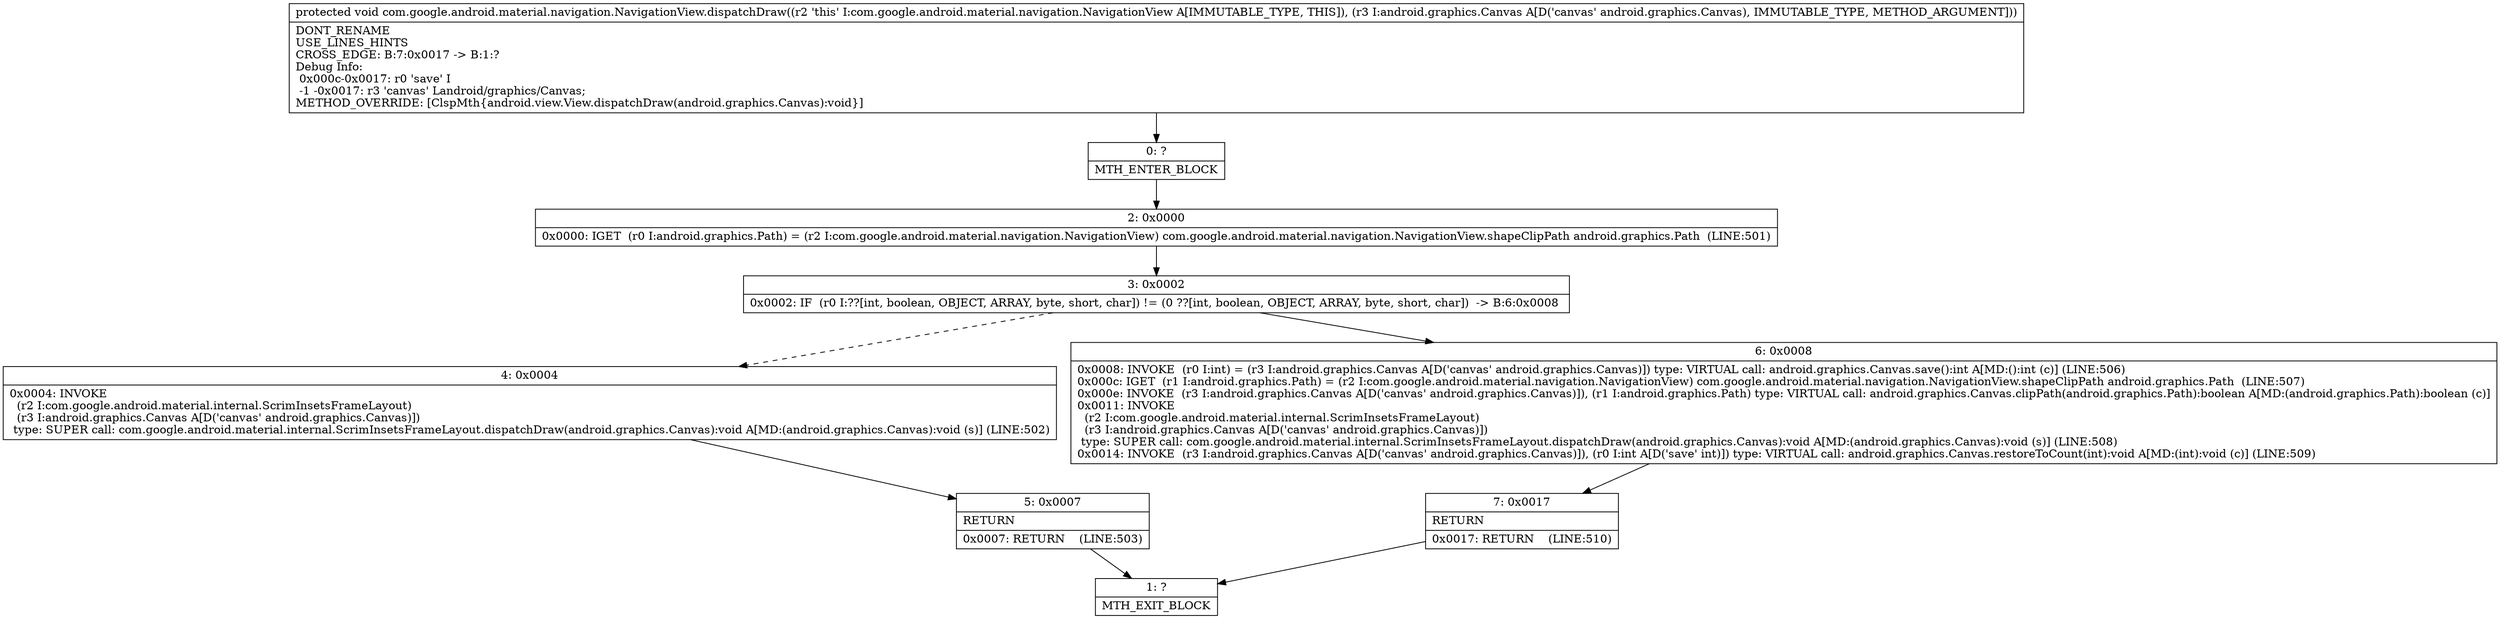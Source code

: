 digraph "CFG forcom.google.android.material.navigation.NavigationView.dispatchDraw(Landroid\/graphics\/Canvas;)V" {
Node_0 [shape=record,label="{0\:\ ?|MTH_ENTER_BLOCK\l}"];
Node_2 [shape=record,label="{2\:\ 0x0000|0x0000: IGET  (r0 I:android.graphics.Path) = (r2 I:com.google.android.material.navigation.NavigationView) com.google.android.material.navigation.NavigationView.shapeClipPath android.graphics.Path  (LINE:501)\l}"];
Node_3 [shape=record,label="{3\:\ 0x0002|0x0002: IF  (r0 I:??[int, boolean, OBJECT, ARRAY, byte, short, char]) != (0 ??[int, boolean, OBJECT, ARRAY, byte, short, char])  \-\> B:6:0x0008 \l}"];
Node_4 [shape=record,label="{4\:\ 0x0004|0x0004: INVOKE  \l  (r2 I:com.google.android.material.internal.ScrimInsetsFrameLayout)\l  (r3 I:android.graphics.Canvas A[D('canvas' android.graphics.Canvas)])\l type: SUPER call: com.google.android.material.internal.ScrimInsetsFrameLayout.dispatchDraw(android.graphics.Canvas):void A[MD:(android.graphics.Canvas):void (s)] (LINE:502)\l}"];
Node_5 [shape=record,label="{5\:\ 0x0007|RETURN\l|0x0007: RETURN    (LINE:503)\l}"];
Node_1 [shape=record,label="{1\:\ ?|MTH_EXIT_BLOCK\l}"];
Node_6 [shape=record,label="{6\:\ 0x0008|0x0008: INVOKE  (r0 I:int) = (r3 I:android.graphics.Canvas A[D('canvas' android.graphics.Canvas)]) type: VIRTUAL call: android.graphics.Canvas.save():int A[MD:():int (c)] (LINE:506)\l0x000c: IGET  (r1 I:android.graphics.Path) = (r2 I:com.google.android.material.navigation.NavigationView) com.google.android.material.navigation.NavigationView.shapeClipPath android.graphics.Path  (LINE:507)\l0x000e: INVOKE  (r3 I:android.graphics.Canvas A[D('canvas' android.graphics.Canvas)]), (r1 I:android.graphics.Path) type: VIRTUAL call: android.graphics.Canvas.clipPath(android.graphics.Path):boolean A[MD:(android.graphics.Path):boolean (c)]\l0x0011: INVOKE  \l  (r2 I:com.google.android.material.internal.ScrimInsetsFrameLayout)\l  (r3 I:android.graphics.Canvas A[D('canvas' android.graphics.Canvas)])\l type: SUPER call: com.google.android.material.internal.ScrimInsetsFrameLayout.dispatchDraw(android.graphics.Canvas):void A[MD:(android.graphics.Canvas):void (s)] (LINE:508)\l0x0014: INVOKE  (r3 I:android.graphics.Canvas A[D('canvas' android.graphics.Canvas)]), (r0 I:int A[D('save' int)]) type: VIRTUAL call: android.graphics.Canvas.restoreToCount(int):void A[MD:(int):void (c)] (LINE:509)\l}"];
Node_7 [shape=record,label="{7\:\ 0x0017|RETURN\l|0x0017: RETURN    (LINE:510)\l}"];
MethodNode[shape=record,label="{protected void com.google.android.material.navigation.NavigationView.dispatchDraw((r2 'this' I:com.google.android.material.navigation.NavigationView A[IMMUTABLE_TYPE, THIS]), (r3 I:android.graphics.Canvas A[D('canvas' android.graphics.Canvas), IMMUTABLE_TYPE, METHOD_ARGUMENT]))  | DONT_RENAME\lUSE_LINES_HINTS\lCROSS_EDGE: B:7:0x0017 \-\> B:1:?\lDebug Info:\l  0x000c\-0x0017: r0 'save' I\l  \-1 \-0x0017: r3 'canvas' Landroid\/graphics\/Canvas;\lMETHOD_OVERRIDE: [ClspMth\{android.view.View.dispatchDraw(android.graphics.Canvas):void\}]\l}"];
MethodNode -> Node_0;Node_0 -> Node_2;
Node_2 -> Node_3;
Node_3 -> Node_4[style=dashed];
Node_3 -> Node_6;
Node_4 -> Node_5;
Node_5 -> Node_1;
Node_6 -> Node_7;
Node_7 -> Node_1;
}

